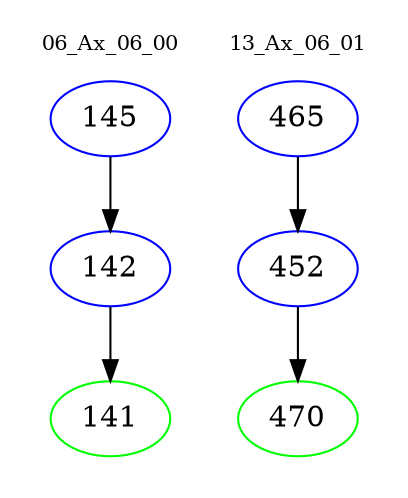 digraph{
subgraph cluster_0 {
color = white
label = "06_Ax_06_00";
fontsize=10;
T0_145 [label="145", color="blue"]
T0_145 -> T0_142 [color="black"]
T0_142 [label="142", color="blue"]
T0_142 -> T0_141 [color="black"]
T0_141 [label="141", color="green"]
}
subgraph cluster_1 {
color = white
label = "13_Ax_06_01";
fontsize=10;
T1_465 [label="465", color="blue"]
T1_465 -> T1_452 [color="black"]
T1_452 [label="452", color="blue"]
T1_452 -> T1_470 [color="black"]
T1_470 [label="470", color="green"]
}
}
